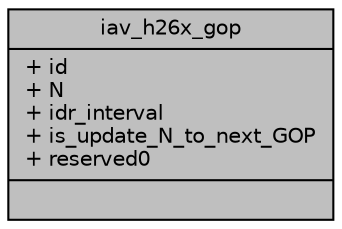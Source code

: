 digraph "iav_h26x_gop"
{
 // INTERACTIVE_SVG=YES
 // LATEX_PDF_SIZE
  bgcolor="transparent";
  edge [fontname="Helvetica",fontsize="10",labelfontname="Helvetica",labelfontsize="10"];
  node [fontname="Helvetica",fontsize="10",shape=record];
  Node1 [label="{iav_h26x_gop\n|+ id\l+ N\l+ idr_interval\l+ is_update_N_to_next_GOP\l+ reserved0\l|}",height=0.2,width=0.4,color="black", fillcolor="grey75", style="filled", fontcolor="black",tooltip=" "];
}
